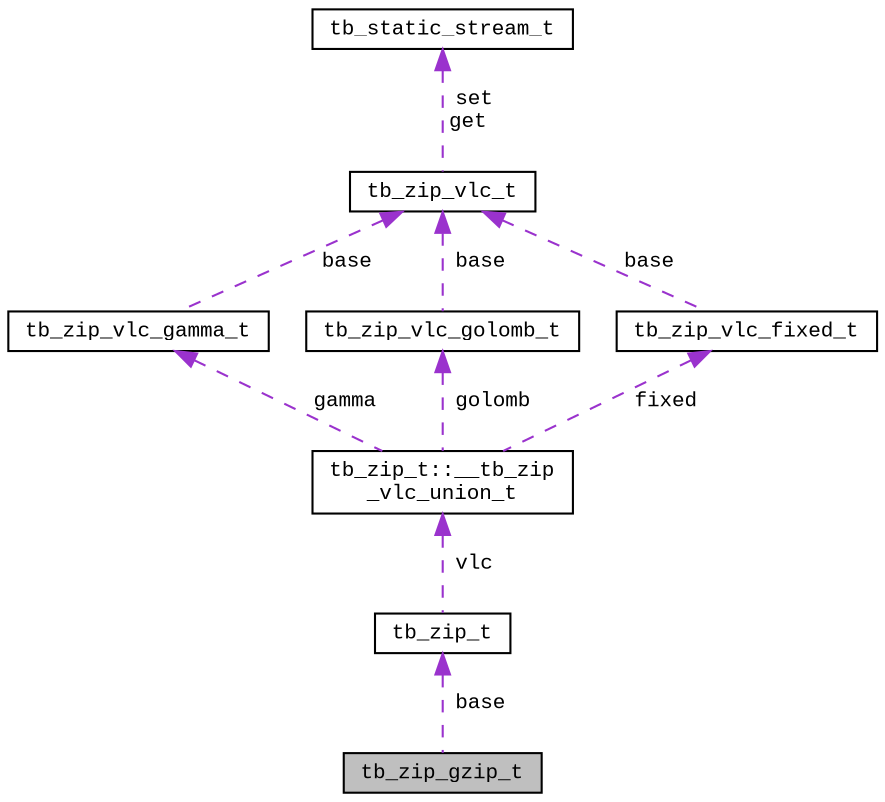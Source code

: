 digraph "tb_zip_gzip_t"
{
  edge [fontname="CourierNew",fontsize="10",labelfontname="CourierNew",labelfontsize="10"];
  node [fontname="CourierNew",fontsize="10",shape=record];
  Node1 [label="tb_zip_gzip_t",height=0.2,width=0.4,color="black", fillcolor="grey75", style="filled" fontcolor="black"];
  Node2 -> Node1 [dir="back",color="darkorchid3",fontsize="10",style="dashed",label=" base" ,fontname="CourierNew"];
  Node2 [label="tb_zip_t",height=0.2,width=0.4,color="black", fillcolor="white", style="filled",URL="$d5/d90/structtb__zip__t.html"];
  Node3 -> Node2 [dir="back",color="darkorchid3",fontsize="10",style="dashed",label=" vlc" ,fontname="CourierNew"];
  Node3 [label="tb_zip_t::__tb_zip\l_vlc_union_t",height=0.2,width=0.4,color="black", fillcolor="white", style="filled",URL="$da/d30/uniontb__zip__t_1_1____tb__zip__vlc__union__t.html"];
  Node4 -> Node3 [dir="back",color="darkorchid3",fontsize="10",style="dashed",label=" gamma" ,fontname="CourierNew"];
  Node4 [label="tb_zip_vlc_gamma_t",height=0.2,width=0.4,color="black", fillcolor="white", style="filled",URL="$df/d6d/structtb__zip__vlc__gamma__t.html"];
  Node5 -> Node4 [dir="back",color="darkorchid3",fontsize="10",style="dashed",label=" base" ,fontname="CourierNew"];
  Node5 [label="tb_zip_vlc_t",height=0.2,width=0.4,color="black", fillcolor="white", style="filled",URL="$da/dab/structtb__zip__vlc__t.html"];
  Node6 -> Node5 [dir="back",color="darkorchid3",fontsize="10",style="dashed",label=" set\nget" ,fontname="CourierNew"];
  Node6 [label="tb_static_stream_t",height=0.2,width=0.4,color="black", fillcolor="white", style="filled",URL="$d4/d8a/structtb__static__stream__t.html",tooltip="the static stream type "];
  Node7 -> Node3 [dir="back",color="darkorchid3",fontsize="10",style="dashed",label=" golomb" ,fontname="CourierNew"];
  Node7 [label="tb_zip_vlc_golomb_t",height=0.2,width=0.4,color="black", fillcolor="white", style="filled",URL="$d5/dff/structtb__zip__vlc__golomb__t.html"];
  Node5 -> Node7 [dir="back",color="darkorchid3",fontsize="10",style="dashed",label=" base" ,fontname="CourierNew"];
  Node8 -> Node3 [dir="back",color="darkorchid3",fontsize="10",style="dashed",label=" fixed" ,fontname="CourierNew"];
  Node8 [label="tb_zip_vlc_fixed_t",height=0.2,width=0.4,color="black", fillcolor="white", style="filled",URL="$d6/da9/structtb__zip__vlc__fixed__t.html"];
  Node5 -> Node8 [dir="back",color="darkorchid3",fontsize="10",style="dashed",label=" base" ,fontname="CourierNew"];
}
